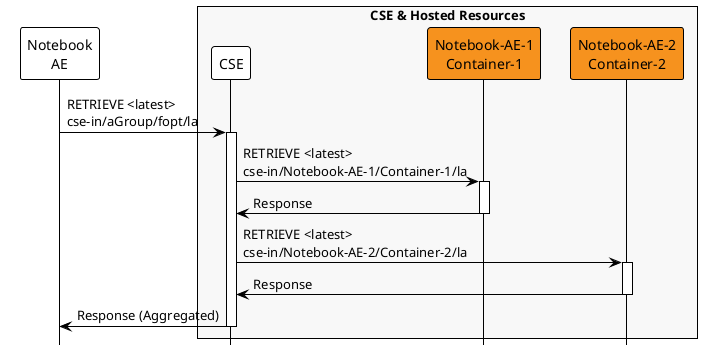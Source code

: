 @startuml
hide footbox
!theme plain
skinparam backgroundcolor transparent

' Turquoise #668c97
' Orange #F6921E

participant "Notebook\nAE" as AE 
box "CSE & Hosted Resources" #f8f8f8
participant "CSE" as CSE 
participant "Notebook-AE-1\nContainer-1" as container1 #F6921E
participant "Notebook-AE-2\nContainer-2" as container2 #F6921E
end box

AE -> CSE ++: RETRIEVE <latest>\ncse-in/aGroup/fopt/la
CSE -> container1 ++: RETRIEVE <latest>\ncse-in/Notebook-AE-1/Container-1/la
CSE <- container1 --: Response
CSE -> container2 ++: RETRIEVE <latest>\ncse-in/Notebook-AE-2/Container-2/la
CSE <- container2 --: Response
AE <- CSE --: Response (Aggregated)

@enduml